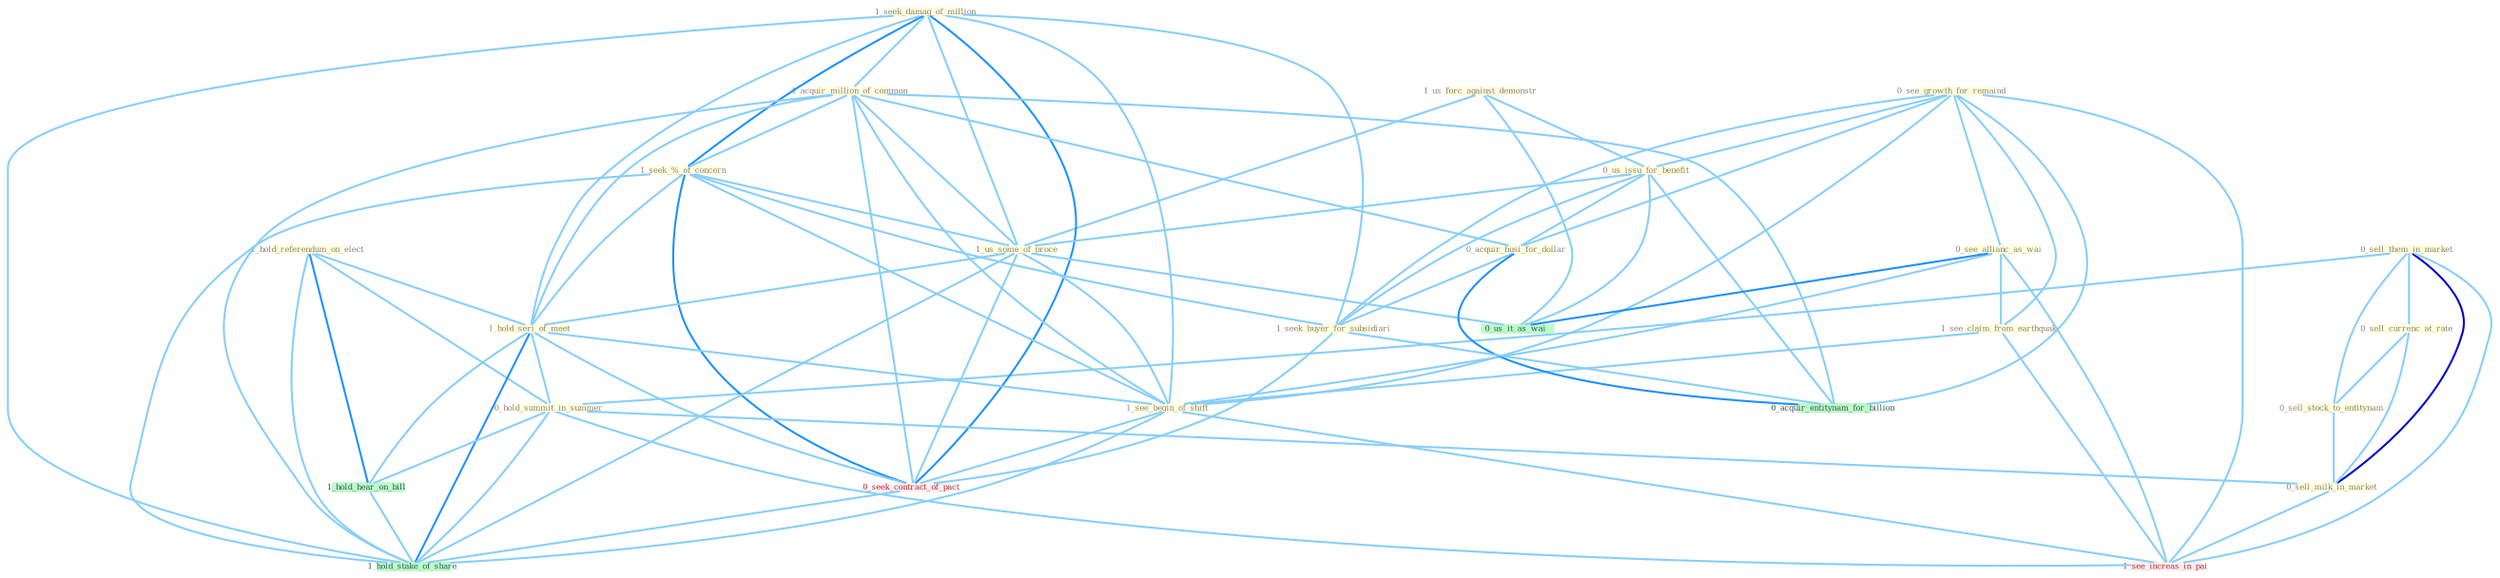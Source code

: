Graph G{ 
    node
    [shape=polygon,style=filled,width=.5,height=.06,color="#BDFCC9",fixedsize=true,fontsize=4,
    fontcolor="#2f4f4f"];
    {node
    [color="#ffffe0", fontcolor="#8b7d6b"] "0_see_growth_for_remaind " "0_sell_them_in_market " "1_us_forc_against_demonstr " "1_seek_damag_of_million " "1_hold_referendum_on_elect " "0_us_issu_for_benefit " "1_acquir_million_of_common " "0_see_allianc_as_wai " "1_see_claim_from_earthquak " "0_sell_currenc_at_rate " "1_seek_%_of_concern " "0_sell_stock_to_entitynam " "1_us_some_of_proce " "1_hold_seri_of_meet " "0_hold_summit_in_summer " "1_see_begin_of_shift " "0_acquir_busi_for_dollar " "0_sell_milk_in_market " "1_seek_buyer_for_subsidiari "}
{node [color="#fff0f5", fontcolor="#b22222"] "0_seek_contract_of_pact " "1_see_increas_in_pai "}
edge [color="#B0E2FF"];

	"0_see_growth_for_remaind " -- "0_us_issu_for_benefit " [w="1", color="#87cefa" ];
	"0_see_growth_for_remaind " -- "0_see_allianc_as_wai " [w="1", color="#87cefa" ];
	"0_see_growth_for_remaind " -- "1_see_claim_from_earthquak " [w="1", color="#87cefa" ];
	"0_see_growth_for_remaind " -- "1_see_begin_of_shift " [w="1", color="#87cefa" ];
	"0_see_growth_for_remaind " -- "0_acquir_busi_for_dollar " [w="1", color="#87cefa" ];
	"0_see_growth_for_remaind " -- "1_seek_buyer_for_subsidiari " [w="1", color="#87cefa" ];
	"0_see_growth_for_remaind " -- "0_acquir_entitynam_for_billion " [w="1", color="#87cefa" ];
	"0_see_growth_for_remaind " -- "1_see_increas_in_pai " [w="1", color="#87cefa" ];
	"0_sell_them_in_market " -- "0_sell_currenc_at_rate " [w="1", color="#87cefa" ];
	"0_sell_them_in_market " -- "0_sell_stock_to_entitynam " [w="1", color="#87cefa" ];
	"0_sell_them_in_market " -- "0_hold_summit_in_summer " [w="1", color="#87cefa" ];
	"0_sell_them_in_market " -- "0_sell_milk_in_market " [w="3", color="#0000cd" , len=0.6];
	"0_sell_them_in_market " -- "1_see_increas_in_pai " [w="1", color="#87cefa" ];
	"1_us_forc_against_demonstr " -- "0_us_issu_for_benefit " [w="1", color="#87cefa" ];
	"1_us_forc_against_demonstr " -- "1_us_some_of_proce " [w="1", color="#87cefa" ];
	"1_us_forc_against_demonstr " -- "0_us_it_as_wai " [w="1", color="#87cefa" ];
	"1_seek_damag_of_million " -- "1_acquir_million_of_common " [w="1", color="#87cefa" ];
	"1_seek_damag_of_million " -- "1_seek_%_of_concern " [w="2", color="#1e90ff" , len=0.8];
	"1_seek_damag_of_million " -- "1_us_some_of_proce " [w="1", color="#87cefa" ];
	"1_seek_damag_of_million " -- "1_hold_seri_of_meet " [w="1", color="#87cefa" ];
	"1_seek_damag_of_million " -- "1_see_begin_of_shift " [w="1", color="#87cefa" ];
	"1_seek_damag_of_million " -- "1_seek_buyer_for_subsidiari " [w="1", color="#87cefa" ];
	"1_seek_damag_of_million " -- "0_seek_contract_of_pact " [w="2", color="#1e90ff" , len=0.8];
	"1_seek_damag_of_million " -- "1_hold_stake_of_share " [w="1", color="#87cefa" ];
	"1_hold_referendum_on_elect " -- "1_hold_seri_of_meet " [w="1", color="#87cefa" ];
	"1_hold_referendum_on_elect " -- "0_hold_summit_in_summer " [w="1", color="#87cefa" ];
	"1_hold_referendum_on_elect " -- "1_hold_hear_on_bill " [w="2", color="#1e90ff" , len=0.8];
	"1_hold_referendum_on_elect " -- "1_hold_stake_of_share " [w="1", color="#87cefa" ];
	"0_us_issu_for_benefit " -- "1_us_some_of_proce " [w="1", color="#87cefa" ];
	"0_us_issu_for_benefit " -- "0_acquir_busi_for_dollar " [w="1", color="#87cefa" ];
	"0_us_issu_for_benefit " -- "1_seek_buyer_for_subsidiari " [w="1", color="#87cefa" ];
	"0_us_issu_for_benefit " -- "0_us_it_as_wai " [w="1", color="#87cefa" ];
	"0_us_issu_for_benefit " -- "0_acquir_entitynam_for_billion " [w="1", color="#87cefa" ];
	"1_acquir_million_of_common " -- "1_seek_%_of_concern " [w="1", color="#87cefa" ];
	"1_acquir_million_of_common " -- "1_us_some_of_proce " [w="1", color="#87cefa" ];
	"1_acquir_million_of_common " -- "1_hold_seri_of_meet " [w="1", color="#87cefa" ];
	"1_acquir_million_of_common " -- "1_see_begin_of_shift " [w="1", color="#87cefa" ];
	"1_acquir_million_of_common " -- "0_acquir_busi_for_dollar " [w="1", color="#87cefa" ];
	"1_acquir_million_of_common " -- "0_seek_contract_of_pact " [w="1", color="#87cefa" ];
	"1_acquir_million_of_common " -- "0_acquir_entitynam_for_billion " [w="1", color="#87cefa" ];
	"1_acquir_million_of_common " -- "1_hold_stake_of_share " [w="1", color="#87cefa" ];
	"0_see_allianc_as_wai " -- "1_see_claim_from_earthquak " [w="1", color="#87cefa" ];
	"0_see_allianc_as_wai " -- "1_see_begin_of_shift " [w="1", color="#87cefa" ];
	"0_see_allianc_as_wai " -- "0_us_it_as_wai " [w="2", color="#1e90ff" , len=0.8];
	"0_see_allianc_as_wai " -- "1_see_increas_in_pai " [w="1", color="#87cefa" ];
	"1_see_claim_from_earthquak " -- "1_see_begin_of_shift " [w="1", color="#87cefa" ];
	"1_see_claim_from_earthquak " -- "1_see_increas_in_pai " [w="1", color="#87cefa" ];
	"0_sell_currenc_at_rate " -- "0_sell_stock_to_entitynam " [w="1", color="#87cefa" ];
	"0_sell_currenc_at_rate " -- "0_sell_milk_in_market " [w="1", color="#87cefa" ];
	"1_seek_%_of_concern " -- "1_us_some_of_proce " [w="1", color="#87cefa" ];
	"1_seek_%_of_concern " -- "1_hold_seri_of_meet " [w="1", color="#87cefa" ];
	"1_seek_%_of_concern " -- "1_see_begin_of_shift " [w="1", color="#87cefa" ];
	"1_seek_%_of_concern " -- "1_seek_buyer_for_subsidiari " [w="1", color="#87cefa" ];
	"1_seek_%_of_concern " -- "0_seek_contract_of_pact " [w="2", color="#1e90ff" , len=0.8];
	"1_seek_%_of_concern " -- "1_hold_stake_of_share " [w="1", color="#87cefa" ];
	"0_sell_stock_to_entitynam " -- "0_sell_milk_in_market " [w="1", color="#87cefa" ];
	"1_us_some_of_proce " -- "1_hold_seri_of_meet " [w="1", color="#87cefa" ];
	"1_us_some_of_proce " -- "1_see_begin_of_shift " [w="1", color="#87cefa" ];
	"1_us_some_of_proce " -- "0_seek_contract_of_pact " [w="1", color="#87cefa" ];
	"1_us_some_of_proce " -- "0_us_it_as_wai " [w="1", color="#87cefa" ];
	"1_us_some_of_proce " -- "1_hold_stake_of_share " [w="1", color="#87cefa" ];
	"1_hold_seri_of_meet " -- "0_hold_summit_in_summer " [w="1", color="#87cefa" ];
	"1_hold_seri_of_meet " -- "1_see_begin_of_shift " [w="1", color="#87cefa" ];
	"1_hold_seri_of_meet " -- "0_seek_contract_of_pact " [w="1", color="#87cefa" ];
	"1_hold_seri_of_meet " -- "1_hold_hear_on_bill " [w="1", color="#87cefa" ];
	"1_hold_seri_of_meet " -- "1_hold_stake_of_share " [w="2", color="#1e90ff" , len=0.8];
	"0_hold_summit_in_summer " -- "0_sell_milk_in_market " [w="1", color="#87cefa" ];
	"0_hold_summit_in_summer " -- "1_see_increas_in_pai " [w="1", color="#87cefa" ];
	"0_hold_summit_in_summer " -- "1_hold_hear_on_bill " [w="1", color="#87cefa" ];
	"0_hold_summit_in_summer " -- "1_hold_stake_of_share " [w="1", color="#87cefa" ];
	"1_see_begin_of_shift " -- "0_seek_contract_of_pact " [w="1", color="#87cefa" ];
	"1_see_begin_of_shift " -- "1_see_increas_in_pai " [w="1", color="#87cefa" ];
	"1_see_begin_of_shift " -- "1_hold_stake_of_share " [w="1", color="#87cefa" ];
	"0_acquir_busi_for_dollar " -- "1_seek_buyer_for_subsidiari " [w="1", color="#87cefa" ];
	"0_acquir_busi_for_dollar " -- "0_acquir_entitynam_for_billion " [w="2", color="#1e90ff" , len=0.8];
	"0_sell_milk_in_market " -- "1_see_increas_in_pai " [w="1", color="#87cefa" ];
	"1_seek_buyer_for_subsidiari " -- "0_seek_contract_of_pact " [w="1", color="#87cefa" ];
	"1_seek_buyer_for_subsidiari " -- "0_acquir_entitynam_for_billion " [w="1", color="#87cefa" ];
	"0_seek_contract_of_pact " -- "1_hold_stake_of_share " [w="1", color="#87cefa" ];
	"1_hold_hear_on_bill " -- "1_hold_stake_of_share " [w="1", color="#87cefa" ];
}